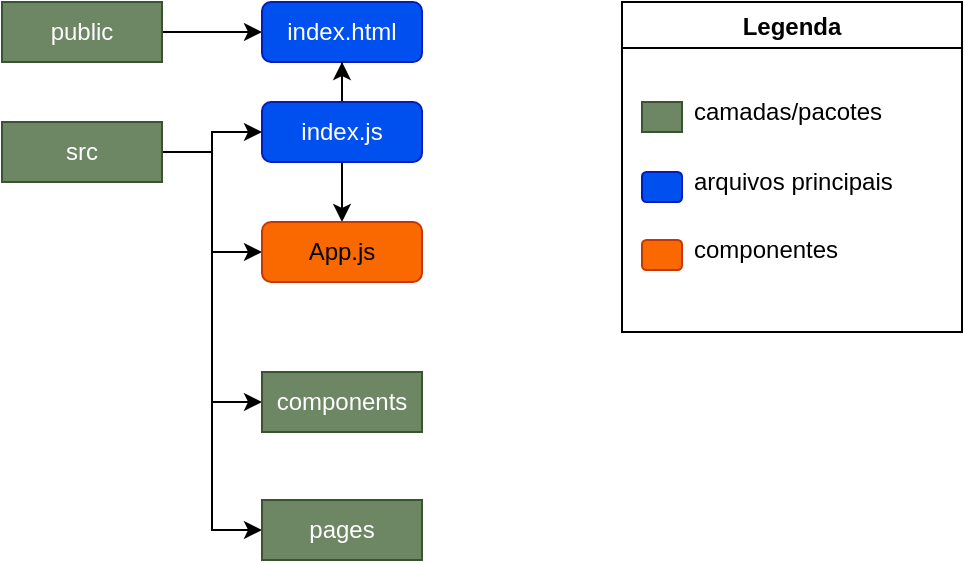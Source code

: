 <mxfile>
    <diagram id="8Cc0NwZecqlzv5SXY3Pg" name="Page-1">
        <mxGraphModel dx="761" dy="272" grid="0" gridSize="10" guides="1" tooltips="1" connect="1" arrows="1" fold="1" page="1" pageScale="1" pageWidth="850" pageHeight="1100" math="0" shadow="0">
            <root>
                <mxCell id="0"/>
                <mxCell id="1" parent="0"/>
                <mxCell id="21" style="edgeStyle=orthogonalEdgeStyle;rounded=0;orthogonalLoop=1;jettySize=auto;html=1;" parent="1" source="2" target="4" edge="1">
                    <mxGeometry relative="1" as="geometry"/>
                </mxCell>
                <mxCell id="2" value="public" style="whiteSpace=wrap;html=1;fillColor=#6d8764;strokeColor=#3A5431;fontColor=#ffffff;" parent="1" vertex="1">
                    <mxGeometry x="150" y="140" width="80" height="30" as="geometry"/>
                </mxCell>
                <mxCell id="22" style="edgeStyle=orthogonalEdgeStyle;rounded=0;orthogonalLoop=1;jettySize=auto;html=1;" parent="1" source="3" target="5" edge="1">
                    <mxGeometry relative="1" as="geometry"/>
                </mxCell>
                <mxCell id="23" style="edgeStyle=orthogonalEdgeStyle;rounded=0;orthogonalLoop=1;jettySize=auto;html=1;entryX=0;entryY=0.5;entryDx=0;entryDy=0;" parent="1" source="3" target="6" edge="1">
                    <mxGeometry relative="1" as="geometry"/>
                </mxCell>
                <mxCell id="27" style="edgeStyle=orthogonalEdgeStyle;rounded=0;orthogonalLoop=1;jettySize=auto;html=1;entryX=0;entryY=0.5;entryDx=0;entryDy=0;" edge="1" parent="1" source="3" target="26">
                    <mxGeometry relative="1" as="geometry"/>
                </mxCell>
                <mxCell id="29" style="edgeStyle=orthogonalEdgeStyle;rounded=0;orthogonalLoop=1;jettySize=auto;html=1;entryX=0;entryY=0.5;entryDx=0;entryDy=0;" edge="1" parent="1" source="3" target="28">
                    <mxGeometry relative="1" as="geometry"/>
                </mxCell>
                <mxCell id="3" value="src" style="whiteSpace=wrap;html=1;fillColor=#6d8764;strokeColor=#3A5431;fontColor=#ffffff;" parent="1" vertex="1">
                    <mxGeometry x="150" y="200" width="80" height="30" as="geometry"/>
                </mxCell>
                <mxCell id="4" value="index.html" style="rounded=1;whiteSpace=wrap;html=1;fillColor=#0050ef;strokeColor=#001DBC;fontColor=#ffffff;" parent="1" vertex="1">
                    <mxGeometry x="280" y="140" width="80" height="30" as="geometry"/>
                </mxCell>
                <mxCell id="24" style="edgeStyle=orthogonalEdgeStyle;rounded=0;orthogonalLoop=1;jettySize=auto;html=1;entryX=0.5;entryY=1;entryDx=0;entryDy=0;" parent="1" source="5" target="4" edge="1">
                    <mxGeometry relative="1" as="geometry"/>
                </mxCell>
                <mxCell id="25" style="edgeStyle=orthogonalEdgeStyle;rounded=0;orthogonalLoop=1;jettySize=auto;html=1;" parent="1" source="5" target="6" edge="1">
                    <mxGeometry relative="1" as="geometry"/>
                </mxCell>
                <mxCell id="5" value="index.js" style="rounded=1;whiteSpace=wrap;html=1;fillColor=#0050ef;strokeColor=#001DBC;fontColor=#ffffff;" parent="1" vertex="1">
                    <mxGeometry x="280" y="190" width="80" height="30" as="geometry"/>
                </mxCell>
                <mxCell id="6" value="App.js" style="rounded=1;whiteSpace=wrap;html=1;fillColor=#fa6800;strokeColor=#C73500;fontColor=#000000;" parent="1" vertex="1">
                    <mxGeometry x="280" y="250" width="80" height="30" as="geometry"/>
                </mxCell>
                <mxCell id="11" value="Legenda" style="swimlane;" parent="1" vertex="1">
                    <mxGeometry x="460" y="140" width="170" height="165" as="geometry">
                        <mxRectangle x="490" y="55" width="130" height="23" as="alternateBounds"/>
                    </mxGeometry>
                </mxCell>
                <mxCell id="12" value="" style="whiteSpace=wrap;html=1;fillColor=#6d8764;strokeColor=#3A5431;fontColor=#ffffff;" parent="11" vertex="1">
                    <mxGeometry x="10" y="50" width="20" height="15" as="geometry"/>
                </mxCell>
                <mxCell id="13" value="" style="rounded=1;whiteSpace=wrap;html=1;fillColor=#0050ef;strokeColor=#001DBC;fontColor=#ffffff;" parent="11" vertex="1">
                    <mxGeometry x="10" y="85" width="20" height="15" as="geometry"/>
                </mxCell>
                <mxCell id="15" value="camadas/pacotes" style="text;html=1;align=left;verticalAlign=middle;resizable=0;points=[];autosize=1;strokeColor=none;" parent="11" vertex="1">
                    <mxGeometry x="34" y="45" width="110" height="20" as="geometry"/>
                </mxCell>
                <mxCell id="16" value="arquivos principais" style="text;html=1;align=left;verticalAlign=middle;resizable=0;points=[];autosize=1;strokeColor=none;" parent="11" vertex="1">
                    <mxGeometry x="34" y="80" width="110" height="20" as="geometry"/>
                </mxCell>
                <mxCell id="18" value="componentes" style="text;html=1;align=left;verticalAlign=middle;resizable=0;points=[];autosize=1;strokeColor=none;" parent="11" vertex="1">
                    <mxGeometry x="34" y="114" width="90" height="20" as="geometry"/>
                </mxCell>
                <mxCell id="17" value="" style="rounded=1;whiteSpace=wrap;html=1;fillColor=#fa6800;strokeColor=#C73500;fontColor=#000000;" parent="11" vertex="1">
                    <mxGeometry x="10" y="119" width="20" height="15" as="geometry"/>
                </mxCell>
                <mxCell id="26" value="components" style="whiteSpace=wrap;html=1;fillColor=#6d8764;strokeColor=#3A5431;fontColor=#ffffff;" vertex="1" parent="1">
                    <mxGeometry x="280" y="325" width="80" height="30" as="geometry"/>
                </mxCell>
                <mxCell id="28" value="pages" style="whiteSpace=wrap;html=1;fillColor=#6d8764;strokeColor=#3A5431;fontColor=#ffffff;" vertex="1" parent="1">
                    <mxGeometry x="280" y="389" width="80" height="30" as="geometry"/>
                </mxCell>
            </root>
        </mxGraphModel>
    </diagram>
</mxfile>
